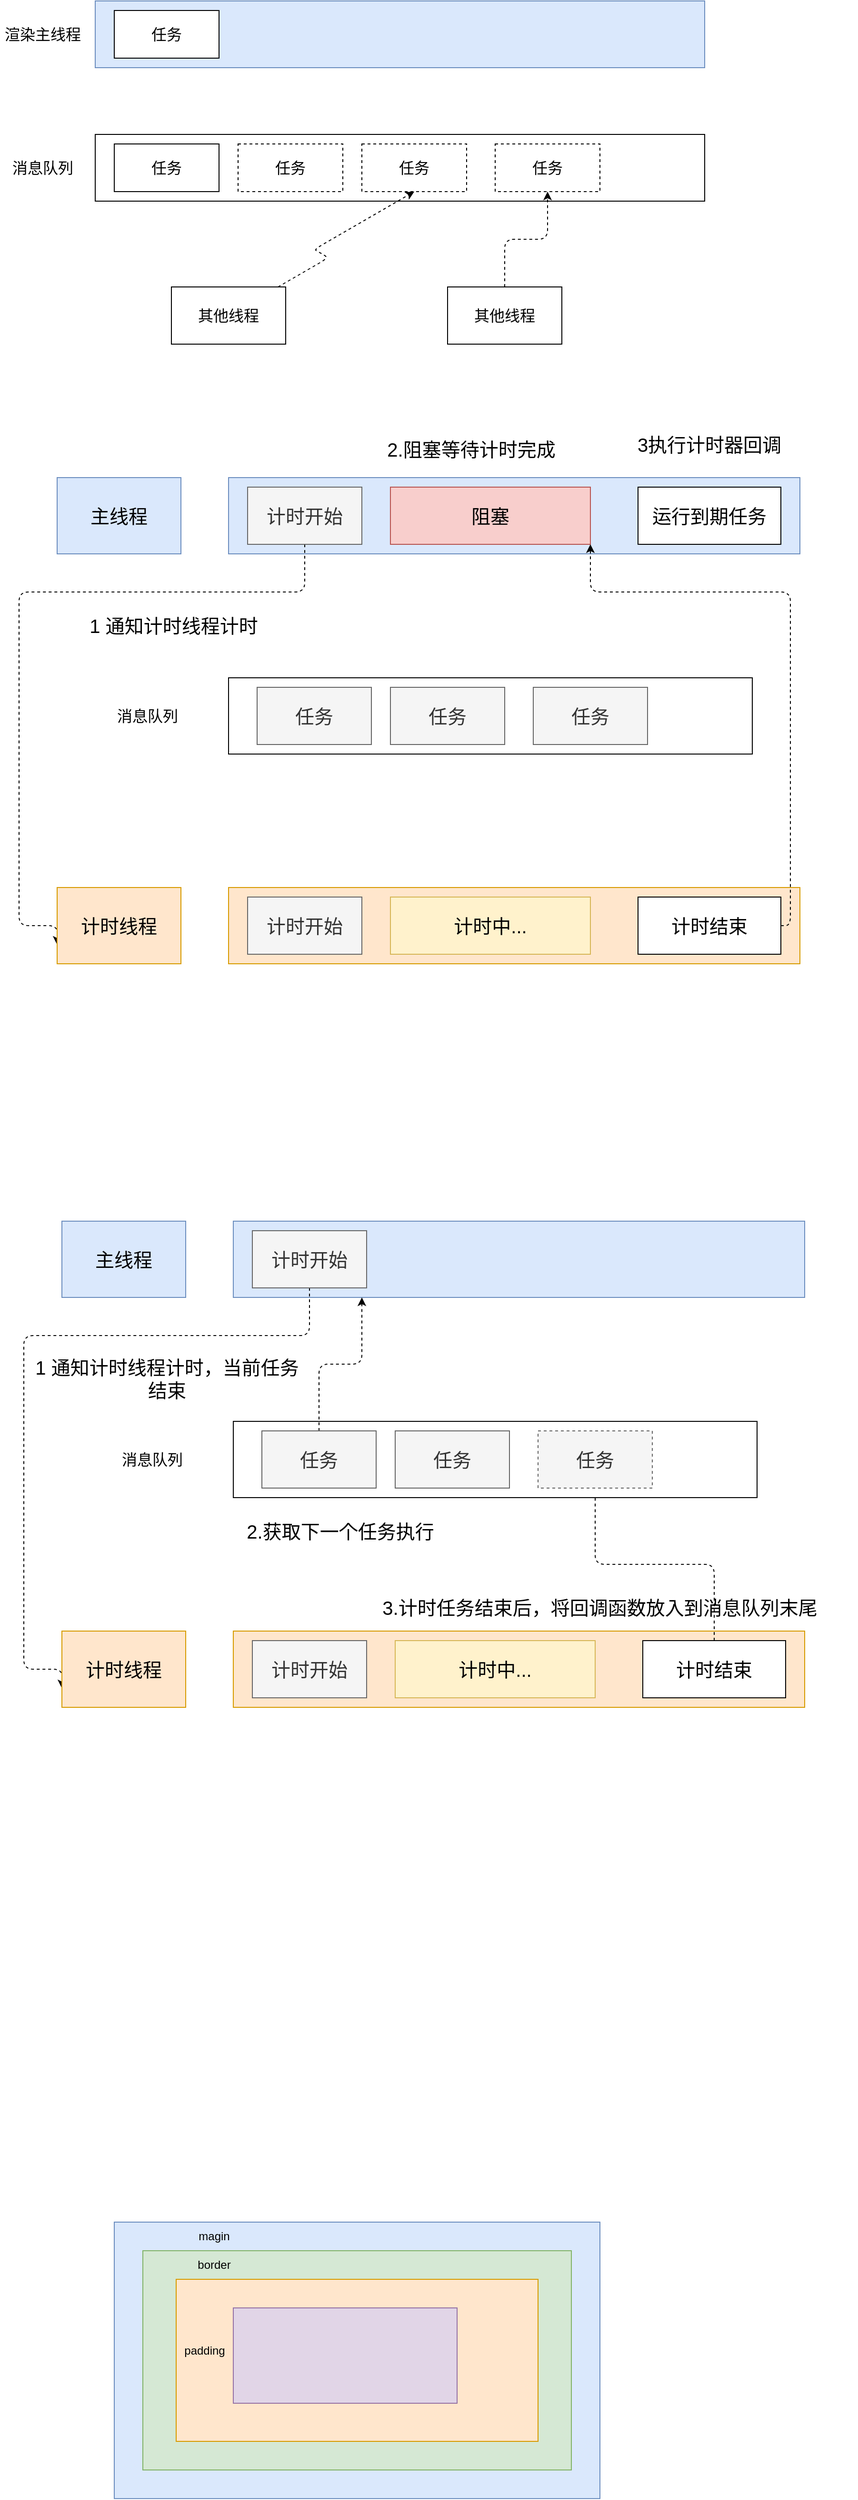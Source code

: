 <mxfile>
    <diagram id="6wuozxjlqHhuy6m43TEK" name="第 1 页">
        <mxGraphModel dx="722" dy="487" grid="1" gridSize="10" guides="1" tooltips="1" connect="1" arrows="1" fold="1" page="1" pageScale="1" pageWidth="827" pageHeight="1169" math="0" shadow="0">
            <root>
                <mxCell id="0"/>
                <mxCell id="1" parent="0"/>
                <mxCell id="2" value="" style="rounded=0;whiteSpace=wrap;html=1;fillColor=#dae8fc;strokeColor=#6c8ebf;" parent="1" vertex="1">
                    <mxGeometry x="120" y="100" width="640" height="70" as="geometry"/>
                </mxCell>
                <mxCell id="3" value="&lt;font style=&quot;font-size: 16px;&quot;&gt;渲染主线程&lt;/font&gt;" style="text;html=1;strokeColor=none;fillColor=none;align=center;verticalAlign=middle;whiteSpace=wrap;rounded=0;" parent="1" vertex="1">
                    <mxGeometry x="20" y="120" width="90" height="30" as="geometry"/>
                </mxCell>
                <mxCell id="4" value="" style="rounded=0;whiteSpace=wrap;html=1;" parent="1" vertex="1">
                    <mxGeometry x="120" y="240" width="640" height="70" as="geometry"/>
                </mxCell>
                <mxCell id="5" value="&lt;span style=&quot;font-size: 16px;&quot;&gt;消息队列&lt;/span&gt;" style="text;html=1;strokeColor=none;fillColor=none;align=center;verticalAlign=middle;whiteSpace=wrap;rounded=0;" parent="1" vertex="1">
                    <mxGeometry x="20" y="260" width="90" height="30" as="geometry"/>
                </mxCell>
                <mxCell id="13" style="edgeStyle=isometricEdgeStyle;html=1;fontSize=16;dashed=1;entryX=0.5;entryY=1;entryDx=0;entryDy=0;" parent="1" source="6" target="11" edge="1">
                    <mxGeometry relative="1" as="geometry"/>
                </mxCell>
                <mxCell id="6" value="其他线程" style="rounded=0;whiteSpace=wrap;html=1;fontSize=16;" parent="1" vertex="1">
                    <mxGeometry x="200" y="400" width="120" height="60" as="geometry"/>
                </mxCell>
                <mxCell id="14" style="edgeStyle=orthogonalEdgeStyle;html=1;dashed=1;fontSize=16;" parent="1" source="7" target="12" edge="1">
                    <mxGeometry relative="1" as="geometry"/>
                </mxCell>
                <mxCell id="7" value="其他线程" style="rounded=0;whiteSpace=wrap;html=1;fontSize=16;" parent="1" vertex="1">
                    <mxGeometry x="490" y="400" width="120" height="60" as="geometry"/>
                </mxCell>
                <mxCell id="8" value="任务" style="rounded=0;whiteSpace=wrap;html=1;fontSize=16;" parent="1" vertex="1">
                    <mxGeometry x="140" y="110" width="110" height="50" as="geometry"/>
                </mxCell>
                <mxCell id="9" value="任务" style="rounded=0;whiteSpace=wrap;html=1;fontSize=16;" parent="1" vertex="1">
                    <mxGeometry x="140" y="250" width="110" height="50" as="geometry"/>
                </mxCell>
                <mxCell id="10" value="任务" style="rounded=0;whiteSpace=wrap;html=1;fontSize=16;dashed=1;" parent="1" vertex="1">
                    <mxGeometry x="270" y="250" width="110" height="50" as="geometry"/>
                </mxCell>
                <mxCell id="11" value="任务" style="rounded=0;whiteSpace=wrap;html=1;fontSize=16;dashed=1;" parent="1" vertex="1">
                    <mxGeometry x="400" y="250" width="110" height="50" as="geometry"/>
                </mxCell>
                <mxCell id="12" value="任务" style="rounded=0;whiteSpace=wrap;html=1;fontSize=16;dashed=1;" parent="1" vertex="1">
                    <mxGeometry x="540" y="250" width="110" height="50" as="geometry"/>
                </mxCell>
                <mxCell id="15" value="&lt;font style=&quot;font-size: 20px;&quot;&gt;主线程&lt;/font&gt;" style="rounded=0;whiteSpace=wrap;html=1;fontSize=16;fillColor=#dae8fc;strokeColor=#6c8ebf;" parent="1" vertex="1">
                    <mxGeometry x="80" y="600" width="130" height="80" as="geometry"/>
                </mxCell>
                <mxCell id="16" value="" style="rounded=0;whiteSpace=wrap;html=1;fontSize=20;fillColor=#dae8fc;strokeColor=#6c8ebf;" parent="1" vertex="1">
                    <mxGeometry x="260" y="600" width="600" height="80" as="geometry"/>
                </mxCell>
                <mxCell id="29" style="edgeStyle=orthogonalEdgeStyle;html=1;exitX=0.5;exitY=1;exitDx=0;exitDy=0;entryX=0;entryY=0.75;entryDx=0;entryDy=0;dashed=1;fontSize=20;" parent="1" source="17" target="20" edge="1">
                    <mxGeometry relative="1" as="geometry">
                        <Array as="points">
                            <mxPoint x="340" y="720"/>
                            <mxPoint x="40" y="720"/>
                            <mxPoint x="40" y="1070"/>
                            <mxPoint x="80" y="1070"/>
                        </Array>
                    </mxGeometry>
                </mxCell>
                <mxCell id="17" value="计时开始" style="rounded=0;whiteSpace=wrap;html=1;fontSize=20;fillColor=#f5f5f5;fontColor=#333333;strokeColor=#666666;" parent="1" vertex="1">
                    <mxGeometry x="280" y="610" width="120" height="60" as="geometry"/>
                </mxCell>
                <mxCell id="18" value="阻塞" style="rounded=0;whiteSpace=wrap;html=1;fontSize=20;fillColor=#f8cecc;strokeColor=#b85450;" parent="1" vertex="1">
                    <mxGeometry x="430" y="610" width="210" height="60" as="geometry"/>
                </mxCell>
                <mxCell id="19" value="运行到期任务" style="rounded=0;whiteSpace=wrap;html=1;fontSize=20;" parent="1" vertex="1">
                    <mxGeometry x="690" y="610" width="150" height="60" as="geometry"/>
                </mxCell>
                <mxCell id="20" value="&lt;font style=&quot;font-size: 20px;&quot;&gt;计时线程&lt;/font&gt;" style="rounded=0;whiteSpace=wrap;html=1;fontSize=16;fillColor=#ffe6cc;strokeColor=#d79b00;" parent="1" vertex="1">
                    <mxGeometry x="80" y="1030" width="130" height="80" as="geometry"/>
                </mxCell>
                <mxCell id="21" value="" style="rounded=0;whiteSpace=wrap;html=1;fontSize=20;fillColor=#ffe6cc;strokeColor=#d79b00;" parent="1" vertex="1">
                    <mxGeometry x="260" y="1030" width="600" height="80" as="geometry"/>
                </mxCell>
                <mxCell id="22" value="计时开始" style="rounded=0;whiteSpace=wrap;html=1;fontSize=20;fillColor=#f5f5f5;fontColor=#333333;strokeColor=#666666;" parent="1" vertex="1">
                    <mxGeometry x="280" y="1040" width="120" height="60" as="geometry"/>
                </mxCell>
                <mxCell id="23" value="计时中..." style="rounded=0;whiteSpace=wrap;html=1;fontSize=20;fillColor=#fff2cc;strokeColor=#d6b656;" parent="1" vertex="1">
                    <mxGeometry x="430" y="1040" width="210" height="60" as="geometry"/>
                </mxCell>
                <mxCell id="30" style="edgeStyle=orthogonalEdgeStyle;html=1;exitX=1;exitY=0.5;exitDx=0;exitDy=0;dashed=1;fontSize=20;entryX=1;entryY=1;entryDx=0;entryDy=0;" parent="1" source="24" target="18" edge="1">
                    <mxGeometry relative="1" as="geometry">
                        <mxPoint x="840" y="730" as="targetPoint"/>
                        <Array as="points">
                            <mxPoint x="850" y="1070"/>
                            <mxPoint x="850" y="720"/>
                            <mxPoint x="640" y="720"/>
                        </Array>
                    </mxGeometry>
                </mxCell>
                <mxCell id="24" value="计时结束" style="rounded=0;whiteSpace=wrap;html=1;fontSize=20;" parent="1" vertex="1">
                    <mxGeometry x="690" y="1040" width="150" height="60" as="geometry"/>
                </mxCell>
                <mxCell id="25" value="" style="rounded=0;whiteSpace=wrap;html=1;fontSize=20;" parent="1" vertex="1">
                    <mxGeometry x="260" y="810" width="550" height="80" as="geometry"/>
                </mxCell>
                <mxCell id="26" value="任务" style="rounded=0;whiteSpace=wrap;html=1;fontSize=20;fillColor=#f5f5f5;fontColor=#333333;strokeColor=#666666;" parent="1" vertex="1">
                    <mxGeometry x="290" y="820" width="120" height="60" as="geometry"/>
                </mxCell>
                <mxCell id="27" value="任务" style="rounded=0;whiteSpace=wrap;html=1;fontSize=20;fillColor=#f5f5f5;fontColor=#333333;strokeColor=#666666;" parent="1" vertex="1">
                    <mxGeometry x="430" y="820" width="120" height="60" as="geometry"/>
                </mxCell>
                <mxCell id="28" value="任务" style="rounded=0;whiteSpace=wrap;html=1;fontSize=20;fillColor=#f5f5f5;fontColor=#333333;strokeColor=#666666;" parent="1" vertex="1">
                    <mxGeometry x="580" y="820" width="120" height="60" as="geometry"/>
                </mxCell>
                <mxCell id="31" value="1 通知计时线程计时" style="text;html=1;strokeColor=none;fillColor=none;align=center;verticalAlign=middle;whiteSpace=wrap;rounded=0;fontSize=20;" parent="1" vertex="1">
                    <mxGeometry x="90" y="740" width="225" height="30" as="geometry"/>
                </mxCell>
                <mxCell id="32" value="&lt;span style=&quot;font-size: 16px;&quot;&gt;消息队列&lt;/span&gt;" style="text;html=1;strokeColor=none;fillColor=none;align=center;verticalAlign=middle;whiteSpace=wrap;rounded=0;" parent="1" vertex="1">
                    <mxGeometry x="130" y="835" width="90" height="30" as="geometry"/>
                </mxCell>
                <mxCell id="33" value="2.阻塞等待计时完成" style="text;html=1;strokeColor=none;fillColor=none;align=center;verticalAlign=middle;whiteSpace=wrap;rounded=0;fontSize=20;" parent="1" vertex="1">
                    <mxGeometry x="420" y="555" width="190" height="30" as="geometry"/>
                </mxCell>
                <mxCell id="34" value="3执行计时器回调" style="text;html=1;strokeColor=none;fillColor=none;align=center;verticalAlign=middle;whiteSpace=wrap;rounded=0;fontSize=20;" parent="1" vertex="1">
                    <mxGeometry x="670" y="550" width="190" height="30" as="geometry"/>
                </mxCell>
                <mxCell id="55" value="&lt;font style=&quot;font-size: 20px;&quot;&gt;主线程&lt;/font&gt;" style="rounded=0;whiteSpace=wrap;html=1;fontSize=16;fillColor=#dae8fc;strokeColor=#6c8ebf;" parent="1" vertex="1">
                    <mxGeometry x="85" y="1380" width="130" height="80" as="geometry"/>
                </mxCell>
                <mxCell id="56" value="" style="rounded=0;whiteSpace=wrap;html=1;fontSize=20;fillColor=#dae8fc;strokeColor=#6c8ebf;" parent="1" vertex="1">
                    <mxGeometry x="265" y="1380" width="600" height="80" as="geometry"/>
                </mxCell>
                <mxCell id="57" style="edgeStyle=orthogonalEdgeStyle;html=1;exitX=0.5;exitY=1;exitDx=0;exitDy=0;entryX=0;entryY=0.75;entryDx=0;entryDy=0;dashed=1;fontSize=20;" parent="1" source="58" target="61" edge="1">
                    <mxGeometry relative="1" as="geometry">
                        <Array as="points">
                            <mxPoint x="345" y="1500"/>
                            <mxPoint x="45" y="1500"/>
                            <mxPoint x="45" y="1850"/>
                            <mxPoint x="85" y="1850"/>
                        </Array>
                    </mxGeometry>
                </mxCell>
                <mxCell id="58" value="计时开始" style="rounded=0;whiteSpace=wrap;html=1;fontSize=20;fillColor=#f5f5f5;fontColor=#333333;strokeColor=#666666;" parent="1" vertex="1">
                    <mxGeometry x="285" y="1390" width="120" height="60" as="geometry"/>
                </mxCell>
                <mxCell id="61" value="&lt;font style=&quot;font-size: 20px;&quot;&gt;计时线程&lt;/font&gt;" style="rounded=0;whiteSpace=wrap;html=1;fontSize=16;fillColor=#ffe6cc;strokeColor=#d79b00;" parent="1" vertex="1">
                    <mxGeometry x="85" y="1810" width="130" height="80" as="geometry"/>
                </mxCell>
                <mxCell id="62" value="" style="rounded=0;whiteSpace=wrap;html=1;fontSize=20;fillColor=#ffe6cc;strokeColor=#d79b00;" parent="1" vertex="1">
                    <mxGeometry x="265" y="1810" width="600" height="80" as="geometry"/>
                </mxCell>
                <mxCell id="63" value="计时开始" style="rounded=0;whiteSpace=wrap;html=1;fontSize=20;fillColor=#f5f5f5;fontColor=#333333;strokeColor=#666666;" parent="1" vertex="1">
                    <mxGeometry x="285" y="1820" width="120" height="60" as="geometry"/>
                </mxCell>
                <mxCell id="64" value="计时中..." style="rounded=0;whiteSpace=wrap;html=1;fontSize=20;fillColor=#fff2cc;strokeColor=#d6b656;" parent="1" vertex="1">
                    <mxGeometry x="435" y="1820" width="210" height="60" as="geometry"/>
                </mxCell>
                <mxCell id="75" style="edgeStyle=orthogonalEdgeStyle;html=1;exitX=0.5;exitY=0;exitDx=0;exitDy=0;entryX=0.5;entryY=1;entryDx=0;entryDy=0;dashed=1;fontSize=20;" parent="1" source="66" target="70" edge="1">
                    <mxGeometry relative="1" as="geometry"/>
                </mxCell>
                <mxCell id="66" value="计时结束" style="rounded=0;whiteSpace=wrap;html=1;fontSize=20;" parent="1" vertex="1">
                    <mxGeometry x="695" y="1820" width="150" height="60" as="geometry"/>
                </mxCell>
                <mxCell id="67" value="" style="rounded=0;whiteSpace=wrap;html=1;fontSize=20;" parent="1" vertex="1">
                    <mxGeometry x="265" y="1590" width="550" height="80" as="geometry"/>
                </mxCell>
                <mxCell id="76" style="edgeStyle=orthogonalEdgeStyle;html=1;exitX=0.5;exitY=0;exitDx=0;exitDy=0;entryX=0.225;entryY=1;entryDx=0;entryDy=0;entryPerimeter=0;dashed=1;fontSize=20;" parent="1" source="68" target="56" edge="1">
                    <mxGeometry relative="1" as="geometry"/>
                </mxCell>
                <mxCell id="68" value="任务" style="rounded=0;whiteSpace=wrap;html=1;fontSize=20;fillColor=#f5f5f5;fontColor=#333333;strokeColor=#666666;" parent="1" vertex="1">
                    <mxGeometry x="295" y="1600" width="120" height="60" as="geometry"/>
                </mxCell>
                <mxCell id="69" value="任务" style="rounded=0;whiteSpace=wrap;html=1;fontSize=20;fillColor=#f5f5f5;fontColor=#333333;strokeColor=#666666;" parent="1" vertex="1">
                    <mxGeometry x="435" y="1600" width="120" height="60" as="geometry"/>
                </mxCell>
                <mxCell id="70" value="任务" style="rounded=0;whiteSpace=wrap;html=1;fontSize=20;fillColor=#f5f5f5;fontColor=#333333;strokeColor=#666666;dashed=1;" parent="1" vertex="1">
                    <mxGeometry x="585" y="1600" width="120" height="60" as="geometry"/>
                </mxCell>
                <mxCell id="71" value="1 通知计时线程计时，当前任务结束" style="text;html=1;strokeColor=none;fillColor=none;align=center;verticalAlign=middle;whiteSpace=wrap;rounded=0;fontSize=20;" parent="1" vertex="1">
                    <mxGeometry x="53.75" y="1510" width="282.5" height="70" as="geometry"/>
                </mxCell>
                <mxCell id="72" value="&lt;span style=&quot;font-size: 16px;&quot;&gt;消息队列&lt;/span&gt;" style="text;html=1;strokeColor=none;fillColor=none;align=center;verticalAlign=middle;whiteSpace=wrap;rounded=0;" parent="1" vertex="1">
                    <mxGeometry x="135" y="1615" width="90" height="30" as="geometry"/>
                </mxCell>
                <mxCell id="77" value="2.获取下一个任务执行" style="text;html=1;strokeColor=none;fillColor=none;align=center;verticalAlign=middle;whiteSpace=wrap;rounded=0;dashed=1;fontSize=20;" parent="1" vertex="1">
                    <mxGeometry x="260" y="1690" width="235" height="30" as="geometry"/>
                </mxCell>
                <mxCell id="78" value="3.计时任务结束后，将回调函数放入到消息队列末尾" style="text;html=1;strokeColor=none;fillColor=none;align=center;verticalAlign=middle;whiteSpace=wrap;rounded=0;dashed=1;fontSize=20;" parent="1" vertex="1">
                    <mxGeometry x="380" y="1770" width="540" height="30" as="geometry"/>
                </mxCell>
                <mxCell id="79" value="" style="rounded=0;whiteSpace=wrap;html=1;fillColor=#dae8fc;strokeColor=#6c8ebf;" vertex="1" parent="1">
                    <mxGeometry x="140" y="2430" width="510" height="290" as="geometry"/>
                </mxCell>
                <mxCell id="80" value="" style="rounded=0;whiteSpace=wrap;html=1;fillColor=#d5e8d4;strokeColor=#82b366;" vertex="1" parent="1">
                    <mxGeometry x="170" y="2460" width="450" height="230" as="geometry"/>
                </mxCell>
                <mxCell id="81" value="" style="rounded=0;whiteSpace=wrap;html=1;fillColor=#ffe6cc;strokeColor=#d79b00;" vertex="1" parent="1">
                    <mxGeometry x="205" y="2490" width="380" height="170" as="geometry"/>
                </mxCell>
                <mxCell id="82" value="" style="rounded=0;whiteSpace=wrap;html=1;fillColor=#e1d5e7;strokeColor=#9673a6;" vertex="1" parent="1">
                    <mxGeometry x="265" y="2520" width="235" height="100" as="geometry"/>
                </mxCell>
                <mxCell id="83" value="magin" style="text;html=1;strokeColor=none;fillColor=none;align=center;verticalAlign=middle;whiteSpace=wrap;rounded=0;" vertex="1" parent="1">
                    <mxGeometry x="215" y="2430" width="60" height="30" as="geometry"/>
                </mxCell>
                <mxCell id="84" value="border" style="text;html=1;strokeColor=none;fillColor=none;align=center;verticalAlign=middle;whiteSpace=wrap;rounded=0;" vertex="1" parent="1">
                    <mxGeometry x="215" y="2460" width="60" height="30" as="geometry"/>
                </mxCell>
                <mxCell id="85" value="padding" style="text;html=1;strokeColor=none;fillColor=none;align=center;verticalAlign=middle;whiteSpace=wrap;rounded=0;" vertex="1" parent="1">
                    <mxGeometry x="205" y="2550" width="60" height="30" as="geometry"/>
                </mxCell>
            </root>
        </mxGraphModel>
    </diagram>
</mxfile>
